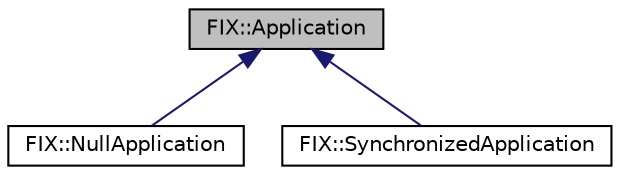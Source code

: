 digraph "FIX::Application"
{
  edge [fontname="Helvetica",fontsize="10",labelfontname="Helvetica",labelfontsize="10"];
  node [fontname="Helvetica",fontsize="10",shape=record];
  Node0 [label="FIX::Application",height=0.2,width=0.4,color="black", fillcolor="grey75", style="filled", fontcolor="black"];
  Node0 -> Node1 [dir="back",color="midnightblue",fontsize="10",style="solid",fontname="Helvetica"];
  Node1 [label="FIX::NullApplication",height=0.2,width=0.4,color="black", fillcolor="white", style="filled",URL="$class_f_i_x_1_1_null_application.html",tooltip="An empty implementation of an Application. "];
  Node0 -> Node2 [dir="back",color="midnightblue",fontsize="10",style="solid",fontname="Helvetica"];
  Node2 [label="FIX::SynchronizedApplication",height=0.2,width=0.4,color="black", fillcolor="white", style="filled",URL="$class_f_i_x_1_1_synchronized_application.html",tooltip="This is a special implementation of the Application interface that takes in another Application inter..."];
}

